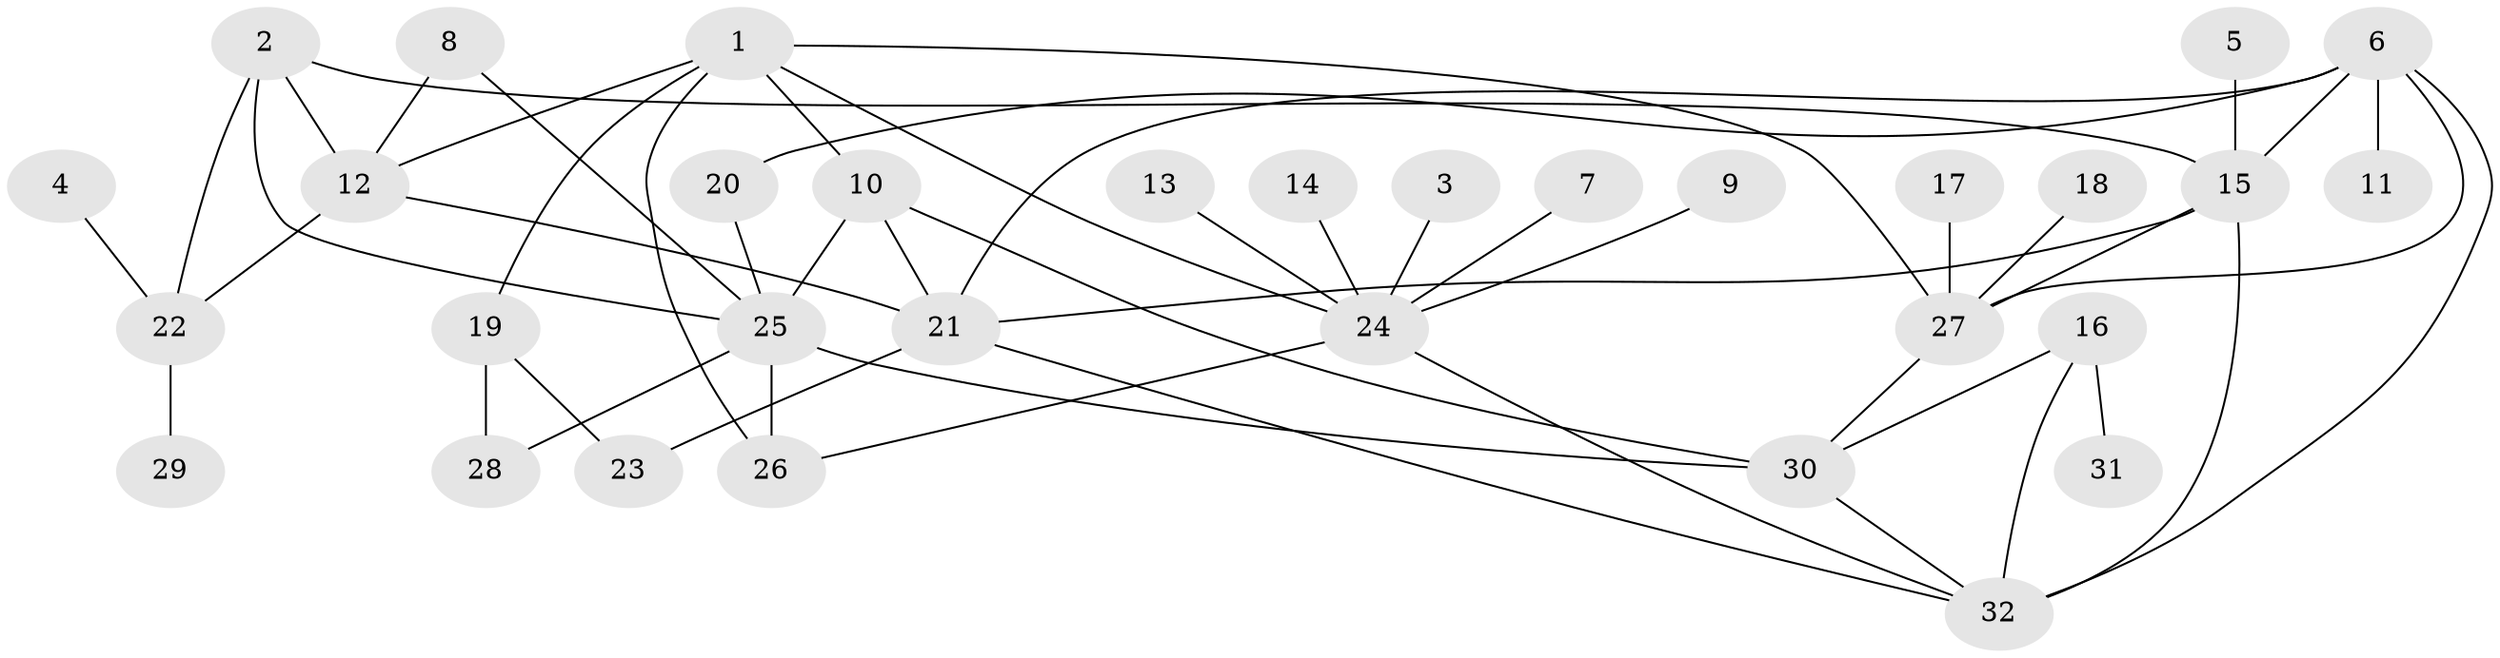 // original degree distribution, {5: 0.0625, 6: 0.046875, 9: 0.015625, 10: 0.015625, 2: 0.265625, 4: 0.078125, 8: 0.03125, 7: 0.015625, 1: 0.40625, 3: 0.0625}
// Generated by graph-tools (version 1.1) at 2025/50/03/09/25 03:50:27]
// undirected, 32 vertices, 51 edges
graph export_dot {
graph [start="1"]
  node [color=gray90,style=filled];
  1;
  2;
  3;
  4;
  5;
  6;
  7;
  8;
  9;
  10;
  11;
  12;
  13;
  14;
  15;
  16;
  17;
  18;
  19;
  20;
  21;
  22;
  23;
  24;
  25;
  26;
  27;
  28;
  29;
  30;
  31;
  32;
  1 -- 10 [weight=1.0];
  1 -- 12 [weight=1.0];
  1 -- 19 [weight=1.0];
  1 -- 24 [weight=1.0];
  1 -- 26 [weight=1.0];
  1 -- 27 [weight=1.0];
  2 -- 12 [weight=1.0];
  2 -- 15 [weight=1.0];
  2 -- 22 [weight=1.0];
  2 -- 25 [weight=1.0];
  3 -- 24 [weight=1.0];
  4 -- 22 [weight=1.0];
  5 -- 15 [weight=1.0];
  6 -- 11 [weight=1.0];
  6 -- 15 [weight=1.0];
  6 -- 20 [weight=1.0];
  6 -- 21 [weight=1.0];
  6 -- 27 [weight=1.0];
  6 -- 32 [weight=1.0];
  7 -- 24 [weight=1.0];
  8 -- 12 [weight=1.0];
  8 -- 25 [weight=1.0];
  9 -- 24 [weight=1.0];
  10 -- 21 [weight=1.0];
  10 -- 25 [weight=1.0];
  10 -- 30 [weight=1.0];
  12 -- 21 [weight=1.0];
  12 -- 22 [weight=1.0];
  13 -- 24 [weight=1.0];
  14 -- 24 [weight=1.0];
  15 -- 21 [weight=1.0];
  15 -- 27 [weight=1.0];
  15 -- 32 [weight=2.0];
  16 -- 30 [weight=1.0];
  16 -- 31 [weight=1.0];
  16 -- 32 [weight=1.0];
  17 -- 27 [weight=1.0];
  18 -- 27 [weight=1.0];
  19 -- 23 [weight=1.0];
  19 -- 28 [weight=1.0];
  20 -- 25 [weight=1.0];
  21 -- 23 [weight=1.0];
  21 -- 32 [weight=1.0];
  22 -- 29 [weight=1.0];
  24 -- 26 [weight=1.0];
  24 -- 32 [weight=1.0];
  25 -- 26 [weight=2.0];
  25 -- 28 [weight=1.0];
  25 -- 30 [weight=2.0];
  27 -- 30 [weight=1.0];
  30 -- 32 [weight=1.0];
}
